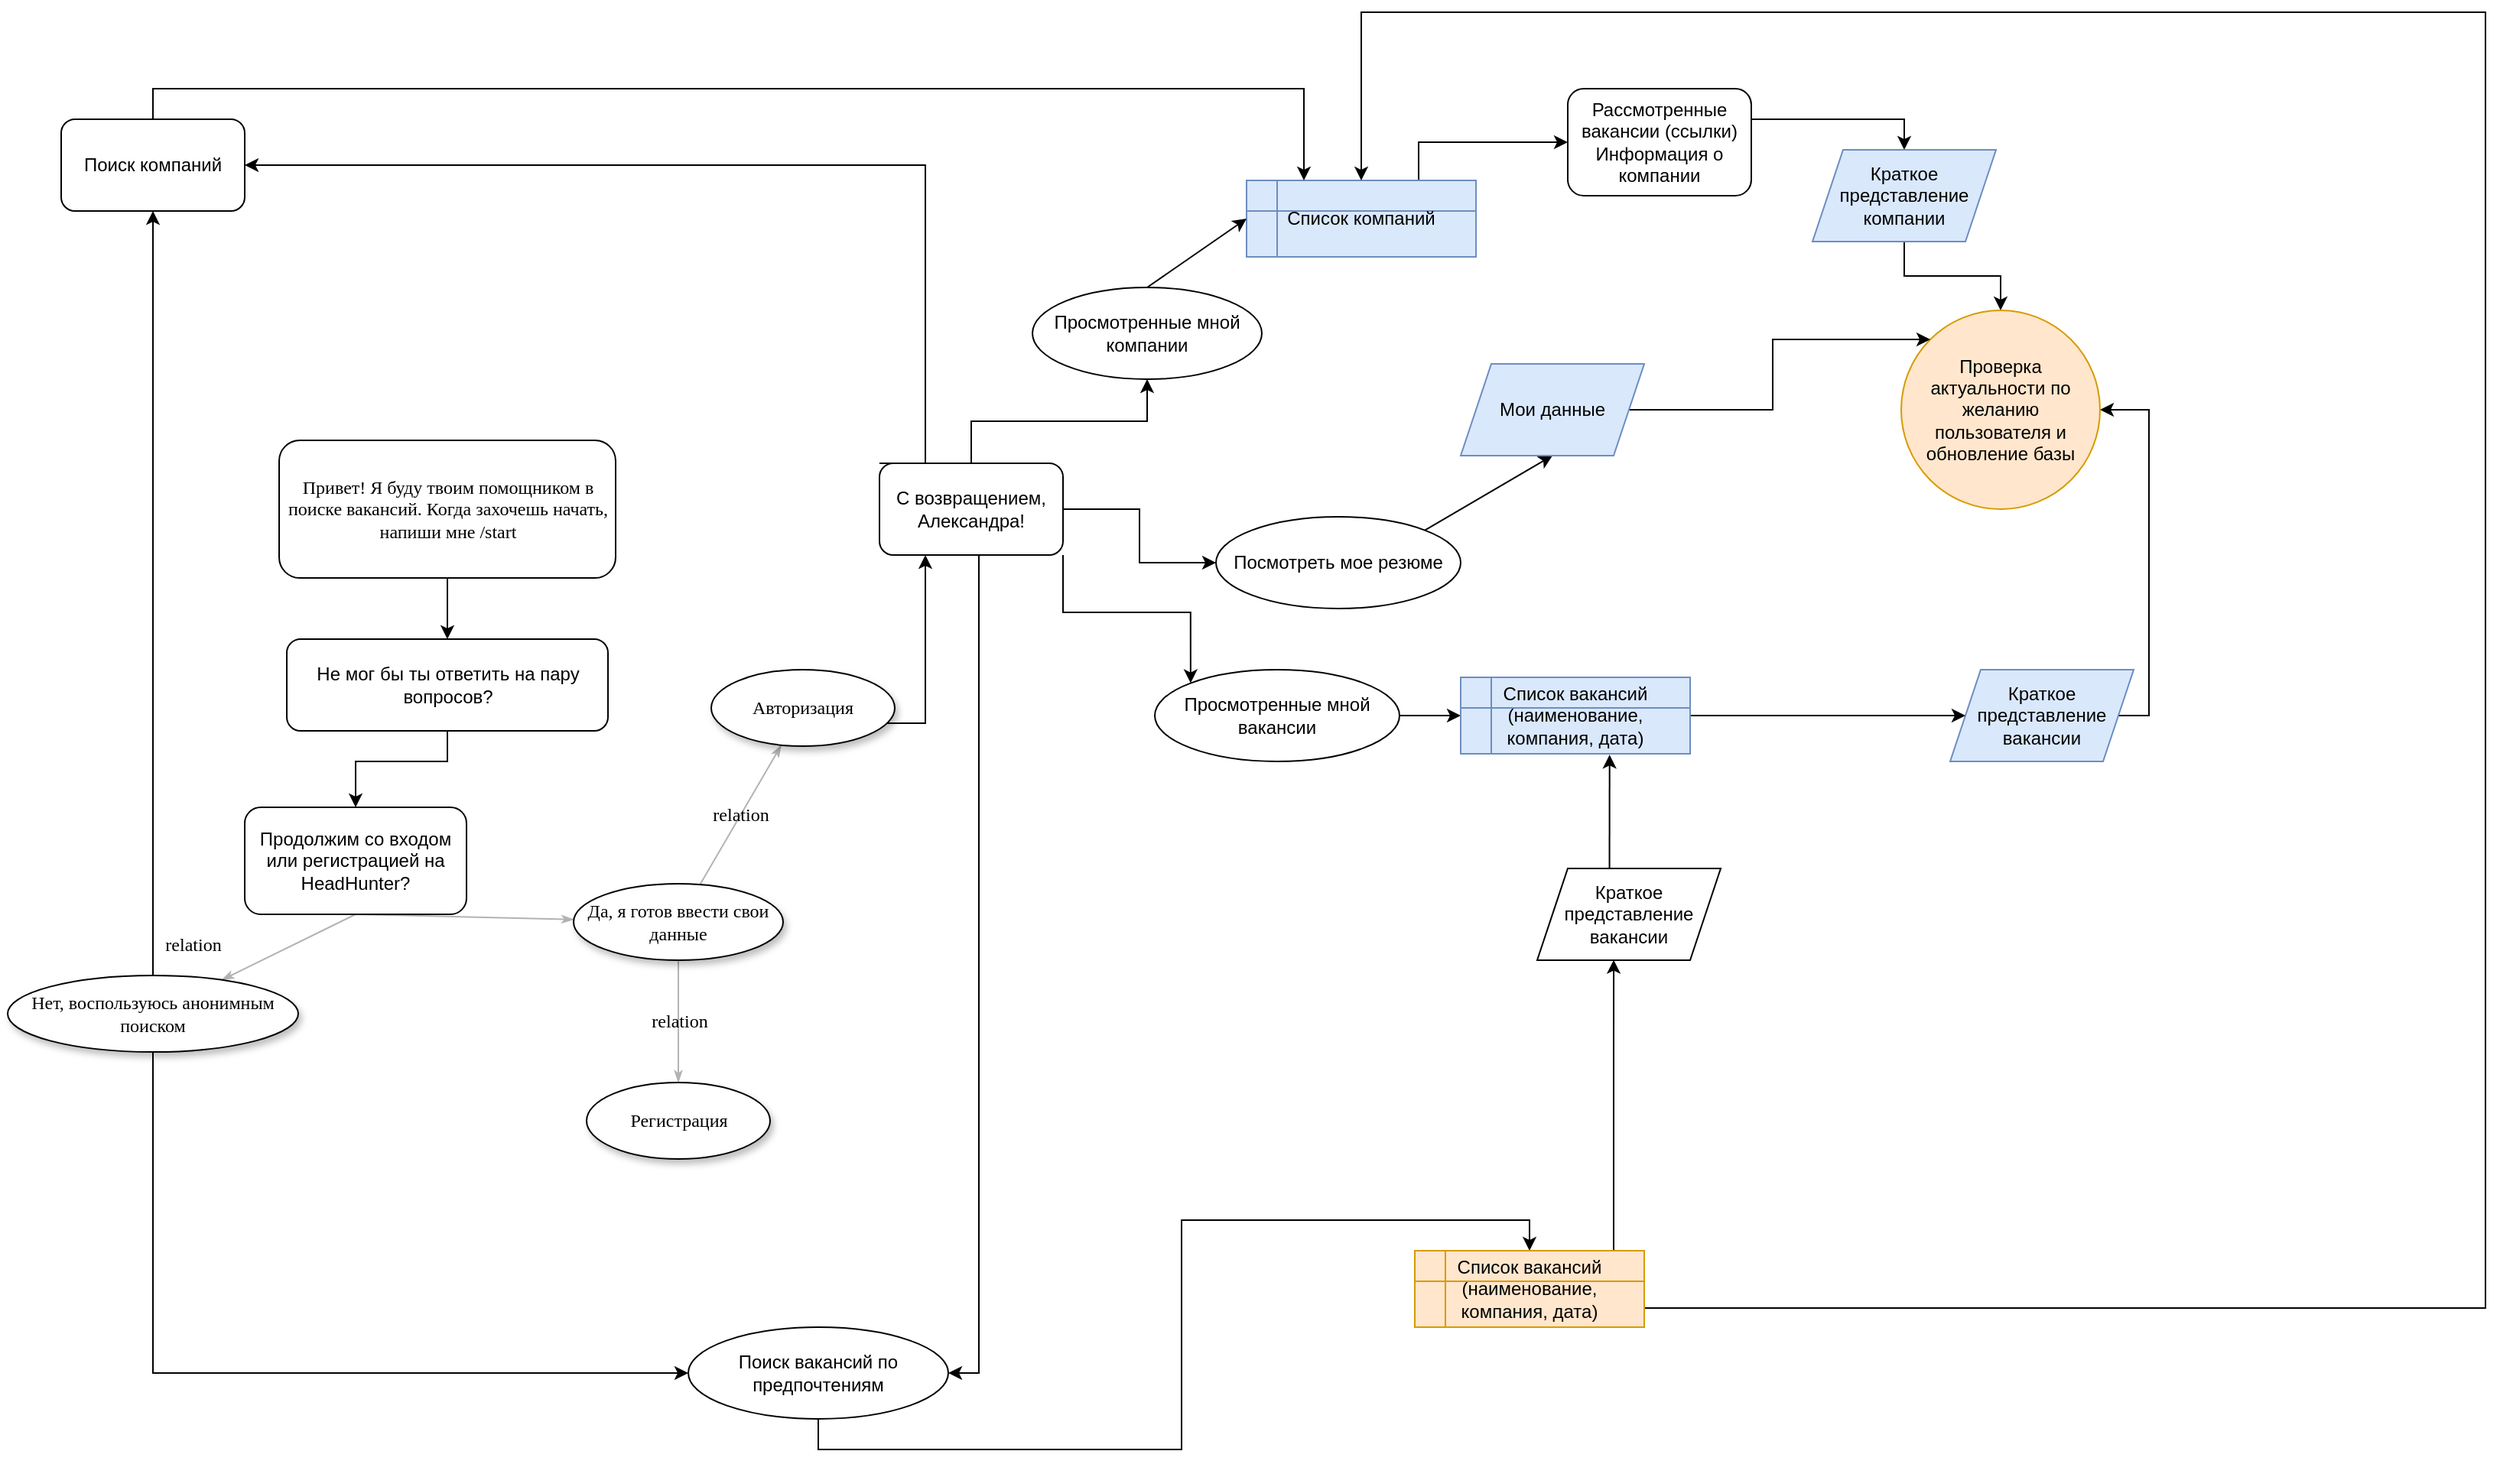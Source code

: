 <mxfile version="13.7.7" type="github">
  <diagram name="Page-1" id="42789a77-a242-8287-6e28-9cd8cfd52e62">
    <mxGraphModel dx="1650" dy="1810" grid="1" gridSize="10" guides="1" tooltips="1" connect="1" arrows="1" fold="1" page="1" pageScale="1" pageWidth="1100" pageHeight="850" background="#ffffff" math="0" shadow="0">
      <root>
        <mxCell id="0" />
        <mxCell id="1" parent="0" />
        <mxCell id="1ea317790d2ca983-12" style="edgeStyle=none;rounded=1;html=1;labelBackgroundColor=none;startArrow=none;startFill=0;startSize=5;endArrow=classicThin;endFill=1;endSize=5;jettySize=auto;orthogonalLoop=1;strokeColor=#B3B3B3;strokeWidth=1;fontFamily=Verdana;fontSize=12;exitX=0.5;exitY=1;exitDx=0;exitDy=0;" parent="1" source="IAoJX6UmmmI4NkkRGDTJ-8" target="1ea317790d2ca983-2" edge="1">
          <mxGeometry relative="1" as="geometry">
            <mxPoint x="495" y="150" as="sourcePoint" />
          </mxGeometry>
        </mxCell>
        <mxCell id="1ea317790d2ca983-13" value="relation" style="edgeStyle=none;rounded=1;html=1;labelBackgroundColor=none;startArrow=none;startFill=0;startSize=5;endArrow=classicThin;endFill=1;endSize=5;jettySize=auto;orthogonalLoop=1;strokeColor=#B3B3B3;strokeWidth=1;fontFamily=Verdana;fontSize=12;exitX=0.5;exitY=1;exitDx=0;exitDy=0;" parent="1" source="IAoJX6UmmmI4NkkRGDTJ-8" target="1ea317790d2ca983-9" edge="1">
          <mxGeometry x="1" y="-30" relative="1" as="geometry">
            <mxPoint x="418.06" y="142.565" as="sourcePoint" />
            <Array as="points" />
            <mxPoint x="-6" y="4" as="offset" />
          </mxGeometry>
        </mxCell>
        <mxCell id="1ea317790d2ca983-21" value="relation" style="edgeStyle=none;rounded=1;html=1;labelBackgroundColor=none;startArrow=none;startFill=0;startSize=5;endArrow=classicThin;endFill=1;endSize=5;jettySize=auto;orthogonalLoop=1;strokeColor=#B3B3B3;strokeWidth=1;fontFamily=Verdana;fontSize=12" parent="1" source="1ea317790d2ca983-2" target="1ea317790d2ca983-7" edge="1">
          <mxGeometry relative="1" as="geometry" />
        </mxCell>
        <mxCell id="1ea317790d2ca983-22" value="relation" style="edgeStyle=none;rounded=1;html=1;labelBackgroundColor=none;startArrow=none;startFill=0;startSize=5;endArrow=classicThin;endFill=1;endSize=5;jettySize=auto;orthogonalLoop=1;strokeColor=#B3B3B3;strokeWidth=1;fontFamily=Verdana;fontSize=12" parent="1" source="1ea317790d2ca983-2" target="1ea317790d2ca983-6" edge="1">
          <mxGeometry relative="1" as="geometry" />
        </mxCell>
        <mxCell id="1ea317790d2ca983-2" value="Да, я готов ввести свои данные" style="ellipse;whiteSpace=wrap;html=1;rounded=0;shadow=1;comic=0;labelBackgroundColor=none;strokeWidth=1;fontFamily=Verdana;fontSize=12;align=center;" parent="1" vertex="1">
          <mxGeometry x="430" y="130" width="137" height="50" as="geometry" />
        </mxCell>
        <mxCell id="IAoJX6UmmmI4NkkRGDTJ-56" style="edgeStyle=orthogonalEdgeStyle;rounded=0;orthogonalLoop=1;jettySize=auto;html=1;entryX=0.25;entryY=1;entryDx=0;entryDy=0;" edge="1" parent="1" source="1ea317790d2ca983-6" target="IAoJX6UmmmI4NkkRGDTJ-10">
          <mxGeometry relative="1" as="geometry">
            <Array as="points">
              <mxPoint x="660" y="25" />
            </Array>
          </mxGeometry>
        </mxCell>
        <mxCell id="1ea317790d2ca983-6" value="Авторизация" style="ellipse;whiteSpace=wrap;html=1;rounded=0;shadow=1;comic=0;labelBackgroundColor=none;strokeWidth=1;fontFamily=Verdana;fontSize=12;align=center;" parent="1" vertex="1">
          <mxGeometry x="520" y="-10" width="120" height="50" as="geometry" />
        </mxCell>
        <mxCell id="1ea317790d2ca983-7" value="Регистрация" style="ellipse;whiteSpace=wrap;html=1;rounded=0;shadow=1;comic=0;labelBackgroundColor=none;strokeWidth=1;fontFamily=Verdana;fontSize=12;align=center;" parent="1" vertex="1">
          <mxGeometry x="438.5" y="260" width="120" height="50" as="geometry" />
        </mxCell>
        <mxCell id="IAoJX6UmmmI4NkkRGDTJ-53" style="edgeStyle=orthogonalEdgeStyle;rounded=0;orthogonalLoop=1;jettySize=auto;html=1;exitX=0.5;exitY=1;exitDx=0;exitDy=0;entryX=0;entryY=0.5;entryDx=0;entryDy=0;" edge="1" parent="1" source="1ea317790d2ca983-9" target="IAoJX6UmmmI4NkkRGDTJ-15">
          <mxGeometry relative="1" as="geometry" />
        </mxCell>
        <mxCell id="IAoJX6UmmmI4NkkRGDTJ-57" style="edgeStyle=orthogonalEdgeStyle;rounded=0;orthogonalLoop=1;jettySize=auto;html=1;exitX=0.5;exitY=0;exitDx=0;exitDy=0;" edge="1" parent="1" source="1ea317790d2ca983-9">
          <mxGeometry relative="1" as="geometry">
            <mxPoint x="155" y="-310" as="targetPoint" />
          </mxGeometry>
        </mxCell>
        <mxCell id="1ea317790d2ca983-9" value="Нет, воспользуюсь анонимным поиском" style="ellipse;whiteSpace=wrap;html=1;rounded=0;shadow=1;comic=0;labelBackgroundColor=none;strokeWidth=1;fontFamily=Verdana;fontSize=12;align=center;" parent="1" vertex="1">
          <mxGeometry x="60" y="190" width="190" height="50" as="geometry" />
        </mxCell>
        <mxCell id="IAoJX6UmmmI4NkkRGDTJ-2" value="" style="edgeStyle=orthogonalEdgeStyle;rounded=0;orthogonalLoop=1;jettySize=auto;html=1;exitX=0.5;exitY=1;exitDx=0;exitDy=0;entryX=0.5;entryY=0;entryDx=0;entryDy=0;" edge="1" parent="1" source="IAoJX6UmmmI4NkkRGDTJ-6" target="IAoJX6UmmmI4NkkRGDTJ-5">
          <mxGeometry relative="1" as="geometry">
            <mxPoint x="495" y="10" as="sourcePoint" />
            <mxPoint x="495" y="70" as="targetPoint" />
          </mxGeometry>
        </mxCell>
        <mxCell id="IAoJX6UmmmI4NkkRGDTJ-9" style="edgeStyle=orthogonalEdgeStyle;rounded=0;orthogonalLoop=1;jettySize=auto;html=1;exitX=0.5;exitY=1;exitDx=0;exitDy=0;entryX=0.5;entryY=0;entryDx=0;entryDy=0;" edge="1" parent="1" source="IAoJX6UmmmI4NkkRGDTJ-5" target="IAoJX6UmmmI4NkkRGDTJ-8">
          <mxGeometry relative="1" as="geometry">
            <Array as="points">
              <mxPoint x="348" y="50" />
              <mxPoint x="288" y="50" />
            </Array>
          </mxGeometry>
        </mxCell>
        <mxCell id="IAoJX6UmmmI4NkkRGDTJ-5" value="Не мог бы ты ответить на пару вопросов?" style="rounded=1;whiteSpace=wrap;html=1;" vertex="1" parent="1">
          <mxGeometry x="242.5" y="-30" width="210" height="60" as="geometry" />
        </mxCell>
        <mxCell id="IAoJX6UmmmI4NkkRGDTJ-6" value="&lt;span style=&quot;font-family: &amp;#34;verdana&amp;#34;&quot;&gt;Привет! Я буду твоим помощником в поиске вакансий. Когда захочешь начать, напиши мне /start&lt;/span&gt;" style="rounded=1;whiteSpace=wrap;html=1;" vertex="1" parent="1">
          <mxGeometry x="237.5" y="-160" width="220" height="90" as="geometry" />
        </mxCell>
        <mxCell id="IAoJX6UmmmI4NkkRGDTJ-8" value="Продолжим со входом или регистрацией на HeadHunter?" style="rounded=1;whiteSpace=wrap;html=1;" vertex="1" parent="1">
          <mxGeometry x="215" y="80" width="145" height="70" as="geometry" />
        </mxCell>
        <mxCell id="IAoJX6UmmmI4NkkRGDTJ-21" style="edgeStyle=orthogonalEdgeStyle;rounded=0;orthogonalLoop=1;jettySize=auto;html=1;exitX=1;exitY=1;exitDx=0;exitDy=0;entryX=0;entryY=0;entryDx=0;entryDy=0;" edge="1" parent="1" source="IAoJX6UmmmI4NkkRGDTJ-10" target="IAoJX6UmmmI4NkkRGDTJ-20">
          <mxGeometry relative="1" as="geometry" />
        </mxCell>
        <mxCell id="IAoJX6UmmmI4NkkRGDTJ-23" style="edgeStyle=orthogonalEdgeStyle;rounded=0;orthogonalLoop=1;jettySize=auto;html=1;exitX=0.5;exitY=0;exitDx=0;exitDy=0;" edge="1" parent="1" source="IAoJX6UmmmI4NkkRGDTJ-10" target="IAoJX6UmmmI4NkkRGDTJ-22">
          <mxGeometry relative="1" as="geometry" />
        </mxCell>
        <mxCell id="IAoJX6UmmmI4NkkRGDTJ-51" style="edgeStyle=orthogonalEdgeStyle;rounded=0;orthogonalLoop=1;jettySize=auto;html=1;exitX=1;exitY=0.5;exitDx=0;exitDy=0;entryX=0;entryY=0.5;entryDx=0;entryDy=0;" edge="1" parent="1" source="IAoJX6UmmmI4NkkRGDTJ-10" target="IAoJX6UmmmI4NkkRGDTJ-16">
          <mxGeometry relative="1" as="geometry" />
        </mxCell>
        <mxCell id="IAoJX6UmmmI4NkkRGDTJ-52" style="edgeStyle=orthogonalEdgeStyle;rounded=0;orthogonalLoop=1;jettySize=auto;html=1;exitX=0.5;exitY=1;exitDx=0;exitDy=0;entryX=1;entryY=0.5;entryDx=0;entryDy=0;" edge="1" parent="1" source="IAoJX6UmmmI4NkkRGDTJ-10" target="IAoJX6UmmmI4NkkRGDTJ-15">
          <mxGeometry relative="1" as="geometry">
            <Array as="points">
              <mxPoint x="695" y="-85" />
              <mxPoint x="695" y="450" />
            </Array>
          </mxGeometry>
        </mxCell>
        <mxCell id="IAoJX6UmmmI4NkkRGDTJ-61" style="edgeStyle=orthogonalEdgeStyle;rounded=0;orthogonalLoop=1;jettySize=auto;html=1;exitX=0;exitY=0;exitDx=0;exitDy=0;entryX=1;entryY=0.5;entryDx=0;entryDy=0;" edge="1" parent="1" source="IAoJX6UmmmI4NkkRGDTJ-10" target="IAoJX6UmmmI4NkkRGDTJ-58">
          <mxGeometry relative="1" as="geometry">
            <Array as="points">
              <mxPoint x="660" y="-145" />
              <mxPoint x="660" y="-340" />
            </Array>
          </mxGeometry>
        </mxCell>
        <mxCell id="IAoJX6UmmmI4NkkRGDTJ-10" value="С возвращением, Александра!" style="rounded=1;whiteSpace=wrap;html=1;" vertex="1" parent="1">
          <mxGeometry x="630" y="-145" width="120" height="60" as="geometry" />
        </mxCell>
        <mxCell id="IAoJX6UmmmI4NkkRGDTJ-47" style="edgeStyle=orthogonalEdgeStyle;rounded=0;orthogonalLoop=1;jettySize=auto;html=1;exitX=0.5;exitY=1;exitDx=0;exitDy=0;entryX=0.5;entryY=0;entryDx=0;entryDy=0;" edge="1" parent="1" source="IAoJX6UmmmI4NkkRGDTJ-15" target="IAoJX6UmmmI4NkkRGDTJ-45">
          <mxGeometry relative="1" as="geometry" />
        </mxCell>
        <mxCell id="IAoJX6UmmmI4NkkRGDTJ-15" value="Поиск вакансий по предпочтениям" style="ellipse;whiteSpace=wrap;html=1;" vertex="1" parent="1">
          <mxGeometry x="505" y="420" width="170" height="60" as="geometry" />
        </mxCell>
        <mxCell id="IAoJX6UmmmI4NkkRGDTJ-16" value="Посмотреть мое резюме" style="ellipse;whiteSpace=wrap;html=1;" vertex="1" parent="1">
          <mxGeometry x="850" y="-110" width="160" height="60" as="geometry" />
        </mxCell>
        <mxCell id="IAoJX6UmmmI4NkkRGDTJ-38" style="edgeStyle=orthogonalEdgeStyle;rounded=0;orthogonalLoop=1;jettySize=auto;html=1;exitX=1;exitY=0.5;exitDx=0;exitDy=0;entryX=0;entryY=0.5;entryDx=0;entryDy=0;" edge="1" parent="1" source="IAoJX6UmmmI4NkkRGDTJ-20" target="IAoJX6UmmmI4NkkRGDTJ-36">
          <mxGeometry relative="1" as="geometry" />
        </mxCell>
        <mxCell id="IAoJX6UmmmI4NkkRGDTJ-20" value="Просмотренные мной вакансии" style="ellipse;whiteSpace=wrap;html=1;" vertex="1" parent="1">
          <mxGeometry x="810" y="-10" width="160" height="60" as="geometry" />
        </mxCell>
        <mxCell id="IAoJX6UmmmI4NkkRGDTJ-22" value="Просмотренные мной компании" style="ellipse;whiteSpace=wrap;html=1;" vertex="1" parent="1">
          <mxGeometry x="730" y="-260" width="150" height="60" as="geometry" />
        </mxCell>
        <mxCell id="IAoJX6UmmmI4NkkRGDTJ-30" style="edgeStyle=orthogonalEdgeStyle;rounded=0;orthogonalLoop=1;jettySize=auto;html=1;exitX=0.75;exitY=0;exitDx=0;exitDy=0;" edge="1" parent="1" source="IAoJX6UmmmI4NkkRGDTJ-25" target="IAoJX6UmmmI4NkkRGDTJ-29">
          <mxGeometry relative="1" as="geometry" />
        </mxCell>
        <mxCell id="IAoJX6UmmmI4NkkRGDTJ-25" value="Список компаний" style="shape=internalStorage;whiteSpace=wrap;html=1;backgroundOutline=1;fillColor=#dae8fc;strokeColor=#6c8ebf;" vertex="1" parent="1">
          <mxGeometry x="870" y="-330" width="150" height="50" as="geometry" />
        </mxCell>
        <mxCell id="IAoJX6UmmmI4NkkRGDTJ-27" value="" style="endArrow=classic;html=1;entryX=0;entryY=0.5;entryDx=0;entryDy=0;exitX=0.5;exitY=0;exitDx=0;exitDy=0;" edge="1" parent="1" source="IAoJX6UmmmI4NkkRGDTJ-22" target="IAoJX6UmmmI4NkkRGDTJ-25">
          <mxGeometry width="50" height="50" relative="1" as="geometry">
            <mxPoint x="780" y="-200" as="sourcePoint" />
            <mxPoint x="830" y="-250" as="targetPoint" />
          </mxGeometry>
        </mxCell>
        <mxCell id="IAoJX6UmmmI4NkkRGDTJ-32" style="edgeStyle=orthogonalEdgeStyle;rounded=0;orthogonalLoop=1;jettySize=auto;html=1;exitX=1;exitY=0.5;exitDx=0;exitDy=0;entryX=0.5;entryY=0;entryDx=0;entryDy=0;" edge="1" parent="1" source="IAoJX6UmmmI4NkkRGDTJ-29" target="IAoJX6UmmmI4NkkRGDTJ-33">
          <mxGeometry relative="1" as="geometry">
            <mxPoint x="1170" y="-145" as="targetPoint" />
            <Array as="points">
              <mxPoint x="1140" y="-355" />
              <mxPoint x="1140" y="-370" />
              <mxPoint x="1300" y="-370" />
            </Array>
          </mxGeometry>
        </mxCell>
        <mxCell id="IAoJX6UmmmI4NkkRGDTJ-29" value="Рассмотренные вакансии (ссылки)&lt;br&gt;Информация о компании" style="rounded=1;whiteSpace=wrap;html=1;" vertex="1" parent="1">
          <mxGeometry x="1080" y="-390" width="120" height="70" as="geometry" />
        </mxCell>
        <mxCell id="IAoJX6UmmmI4NkkRGDTJ-55" style="edgeStyle=orthogonalEdgeStyle;rounded=0;orthogonalLoop=1;jettySize=auto;html=1;exitX=0.5;exitY=1;exitDx=0;exitDy=0;entryX=0.5;entryY=0;entryDx=0;entryDy=0;" edge="1" parent="1" source="IAoJX6UmmmI4NkkRGDTJ-33" target="IAoJX6UmmmI4NkkRGDTJ-39">
          <mxGeometry relative="1" as="geometry" />
        </mxCell>
        <mxCell id="IAoJX6UmmmI4NkkRGDTJ-33" value="Краткое представление компании" style="shape=parallelogram;perimeter=parallelogramPerimeter;whiteSpace=wrap;html=1;fixedSize=1;fillColor=#dae8fc;strokeColor=#6c8ebf;" vertex="1" parent="1">
          <mxGeometry x="1240" y="-350" width="120" height="60" as="geometry" />
        </mxCell>
        <mxCell id="IAoJX6UmmmI4NkkRGDTJ-40" style="edgeStyle=orthogonalEdgeStyle;rounded=0;orthogonalLoop=1;jettySize=auto;html=1;exitX=1;exitY=0.5;exitDx=0;exitDy=0;entryX=1;entryY=0.5;entryDx=0;entryDy=0;" edge="1" parent="1" source="IAoJX6UmmmI4NkkRGDTJ-35" target="IAoJX6UmmmI4NkkRGDTJ-39">
          <mxGeometry relative="1" as="geometry">
            <Array as="points">
              <mxPoint x="1460" y="-180" />
            </Array>
          </mxGeometry>
        </mxCell>
        <mxCell id="IAoJX6UmmmI4NkkRGDTJ-35" value="Краткое представление вакансии" style="shape=parallelogram;perimeter=parallelogramPerimeter;whiteSpace=wrap;html=1;fixedSize=1;fillColor=#dae8fc;strokeColor=#6c8ebf;" vertex="1" parent="1">
          <mxGeometry x="1330" y="-10" width="120" height="60" as="geometry" />
        </mxCell>
        <mxCell id="IAoJX6UmmmI4NkkRGDTJ-37" style="edgeStyle=orthogonalEdgeStyle;rounded=0;orthogonalLoop=1;jettySize=auto;html=1;exitX=1;exitY=0.5;exitDx=0;exitDy=0;" edge="1" parent="1" source="IAoJX6UmmmI4NkkRGDTJ-36" target="IAoJX6UmmmI4NkkRGDTJ-35">
          <mxGeometry relative="1" as="geometry" />
        </mxCell>
        <mxCell id="IAoJX6UmmmI4NkkRGDTJ-36" value="Список вакансий (наименование, компания, дата)" style="shape=internalStorage;whiteSpace=wrap;html=1;backgroundOutline=1;fillColor=#dae8fc;strokeColor=#6c8ebf;" vertex="1" parent="1">
          <mxGeometry x="1010" y="-5" width="150" height="50" as="geometry" />
        </mxCell>
        <mxCell id="IAoJX6UmmmI4NkkRGDTJ-39" value="Проверка актуальности по желанию пользователя и обновление базы" style="ellipse;whiteSpace=wrap;html=1;aspect=fixed;fillColor=#ffe6cc;strokeColor=#d79b00;" vertex="1" parent="1">
          <mxGeometry x="1298" y="-245" width="130" height="130" as="geometry" />
        </mxCell>
        <mxCell id="IAoJX6UmmmI4NkkRGDTJ-42" value="" style="endArrow=classic;html=1;exitX=1;exitY=0;exitDx=0;exitDy=0;entryX=0.5;entryY=1;entryDx=0;entryDy=0;" edge="1" parent="1" source="IAoJX6UmmmI4NkkRGDTJ-16" target="IAoJX6UmmmI4NkkRGDTJ-43">
          <mxGeometry width="50" height="50" relative="1" as="geometry">
            <mxPoint x="1280" y="-40" as="sourcePoint" />
            <mxPoint x="1050" y="-160" as="targetPoint" />
          </mxGeometry>
        </mxCell>
        <mxCell id="IAoJX6UmmmI4NkkRGDTJ-44" style="edgeStyle=orthogonalEdgeStyle;rounded=0;orthogonalLoop=1;jettySize=auto;html=1;entryX=0;entryY=0;entryDx=0;entryDy=0;" edge="1" parent="1" source="IAoJX6UmmmI4NkkRGDTJ-43" target="IAoJX6UmmmI4NkkRGDTJ-39">
          <mxGeometry relative="1" as="geometry" />
        </mxCell>
        <mxCell id="IAoJX6UmmmI4NkkRGDTJ-43" value="Мои данные" style="shape=parallelogram;perimeter=parallelogramPerimeter;whiteSpace=wrap;html=1;fixedSize=1;fillColor=#dae8fc;strokeColor=#6c8ebf;" vertex="1" parent="1">
          <mxGeometry x="1010" y="-210" width="120" height="60" as="geometry" />
        </mxCell>
        <mxCell id="IAoJX6UmmmI4NkkRGDTJ-50" style="edgeStyle=orthogonalEdgeStyle;rounded=0;orthogonalLoop=1;jettySize=auto;html=1;entryX=0.417;entryY=0.997;entryDx=0;entryDy=0;entryPerimeter=0;" edge="1" parent="1" source="IAoJX6UmmmI4NkkRGDTJ-45" target="IAoJX6UmmmI4NkkRGDTJ-46">
          <mxGeometry relative="1" as="geometry">
            <Array as="points">
              <mxPoint x="1110" y="240" />
              <mxPoint x="1110" y="240" />
            </Array>
          </mxGeometry>
        </mxCell>
        <mxCell id="IAoJX6UmmmI4NkkRGDTJ-54" style="edgeStyle=orthogonalEdgeStyle;rounded=0;orthogonalLoop=1;jettySize=auto;html=1;exitX=1;exitY=0.75;exitDx=0;exitDy=0;" edge="1" parent="1" source="IAoJX6UmmmI4NkkRGDTJ-45">
          <mxGeometry relative="1" as="geometry">
            <mxPoint x="945" y="-330" as="targetPoint" />
            <Array as="points">
              <mxPoint x="1680" y="408" />
              <mxPoint x="1680" y="-440" />
              <mxPoint x="945" y="-440" />
            </Array>
          </mxGeometry>
        </mxCell>
        <mxCell id="IAoJX6UmmmI4NkkRGDTJ-45" value="Список вакансий (наименование, компания, дата)" style="shape=internalStorage;whiteSpace=wrap;html=1;backgroundOutline=1;fillColor=#ffe6cc;strokeColor=#d79b00;" vertex="1" parent="1">
          <mxGeometry x="980" y="370" width="150" height="50" as="geometry" />
        </mxCell>
        <mxCell id="IAoJX6UmmmI4NkkRGDTJ-46" value="Краткое представление вакансии" style="shape=parallelogram;perimeter=parallelogramPerimeter;whiteSpace=wrap;html=1;fixedSize=1;" vertex="1" parent="1">
          <mxGeometry x="1060" y="120" width="120" height="60" as="geometry" />
        </mxCell>
        <mxCell id="IAoJX6UmmmI4NkkRGDTJ-49" value="" style="endArrow=classic;html=1;entryX=0.649;entryY=1.013;entryDx=0;entryDy=0;entryPerimeter=0;exitX=0.394;exitY=0.006;exitDx=0;exitDy=0;exitPerimeter=0;" edge="1" parent="1" source="IAoJX6UmmmI4NkkRGDTJ-46" target="IAoJX6UmmmI4NkkRGDTJ-36">
          <mxGeometry width="50" height="50" relative="1" as="geometry">
            <mxPoint x="1020" y="20" as="sourcePoint" />
            <mxPoint x="1070" y="-30" as="targetPoint" />
            <Array as="points" />
          </mxGeometry>
        </mxCell>
        <mxCell id="IAoJX6UmmmI4NkkRGDTJ-60" style="edgeStyle=orthogonalEdgeStyle;rounded=0;orthogonalLoop=1;jettySize=auto;html=1;exitX=0.5;exitY=0;exitDx=0;exitDy=0;entryX=0.25;entryY=0;entryDx=0;entryDy=0;" edge="1" parent="1" source="IAoJX6UmmmI4NkkRGDTJ-58" target="IAoJX6UmmmI4NkkRGDTJ-25">
          <mxGeometry relative="1" as="geometry" />
        </mxCell>
        <mxCell id="IAoJX6UmmmI4NkkRGDTJ-58" value="Поиск компаний" style="rounded=1;whiteSpace=wrap;html=1;" vertex="1" parent="1">
          <mxGeometry x="95" y="-370" width="120" height="60" as="geometry" />
        </mxCell>
      </root>
    </mxGraphModel>
  </diagram>
</mxfile>
